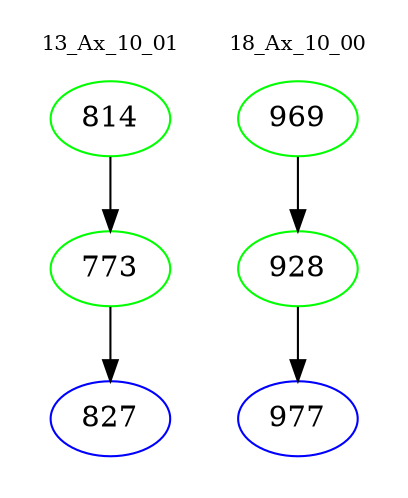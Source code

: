 digraph{
subgraph cluster_0 {
color = white
label = "13_Ax_10_01";
fontsize=10;
T0_814 [label="814", color="green"]
T0_814 -> T0_773 [color="black"]
T0_773 [label="773", color="green"]
T0_773 -> T0_827 [color="black"]
T0_827 [label="827", color="blue"]
}
subgraph cluster_1 {
color = white
label = "18_Ax_10_00";
fontsize=10;
T1_969 [label="969", color="green"]
T1_969 -> T1_928 [color="black"]
T1_928 [label="928", color="green"]
T1_928 -> T1_977 [color="black"]
T1_977 [label="977", color="blue"]
}
}
